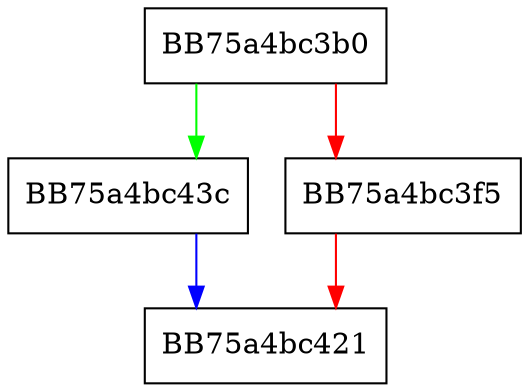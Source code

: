 digraph GetSynchronousFlags {
  node [shape="box"];
  graph [splines=ortho];
  BB75a4bc3b0 -> BB75a4bc43c [color="green"];
  BB75a4bc3b0 -> BB75a4bc3f5 [color="red"];
  BB75a4bc3f5 -> BB75a4bc421 [color="red"];
  BB75a4bc43c -> BB75a4bc421 [color="blue"];
}